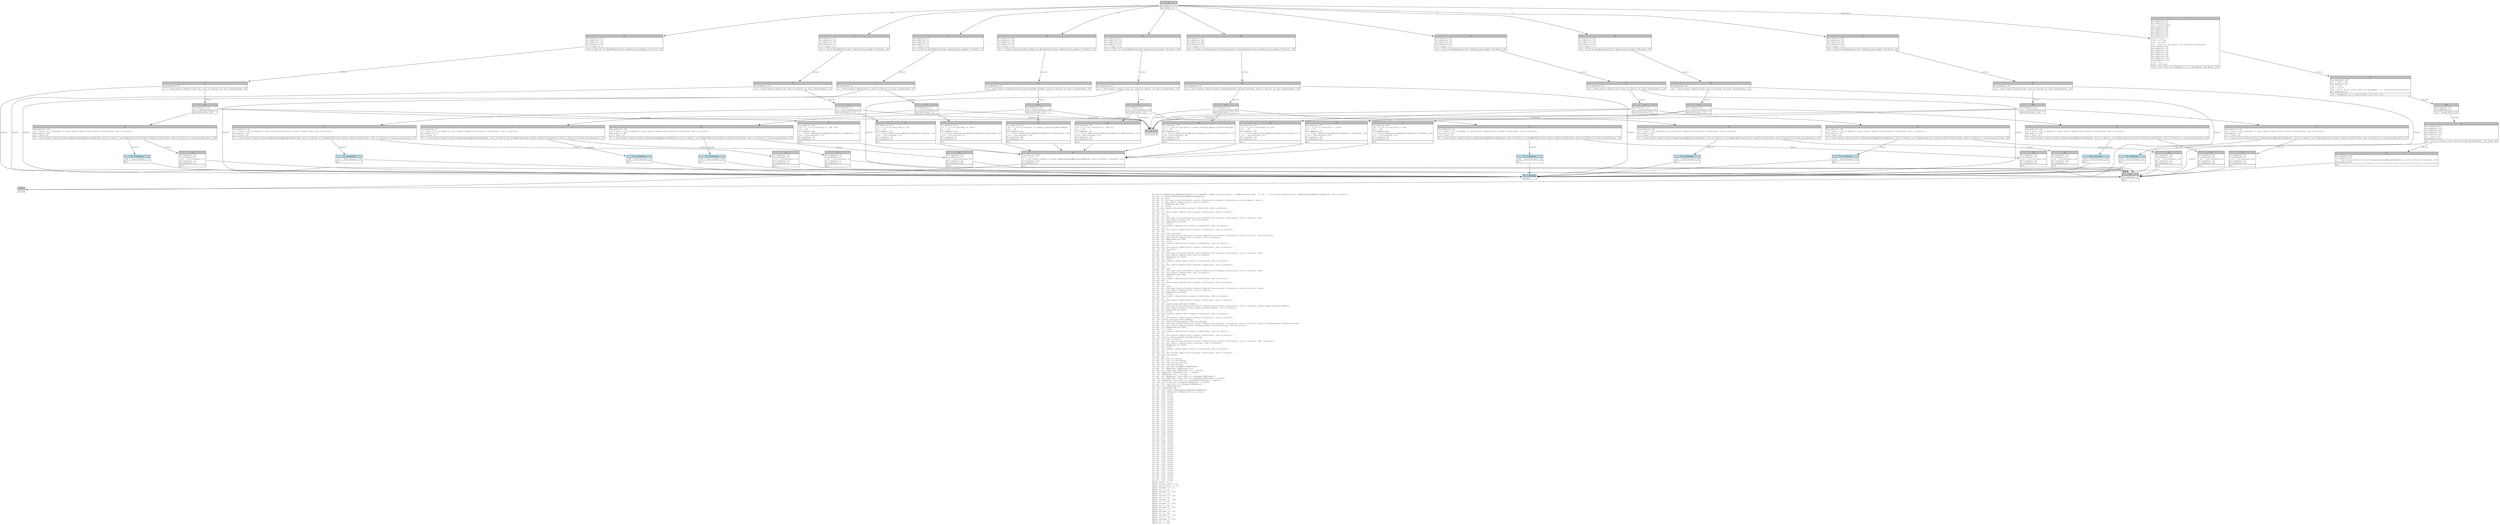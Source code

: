 digraph Mir_0_11055 {
    graph [fontname="Courier, monospace"];
    node [fontname="Courier, monospace"];
    edge [fontname="Courier, monospace"];
    label=<fn &lt;state::UpdateLendingMarketConfigValue as EnumExt&gt;::deserialize_variant(_1: &amp;ReErased mut R/#0, _2: u8) -&gt; std::result::Result&lt;state::UpdateLendingMarketConfigValue, std::io::Error&gt;<br align="left"/>let mut _3: state::UpdateLendingMarketConfigValue;<br align="left"/>let mut _4: bool;<br align="left"/>let mut _5: std::ops::ControlFlow&lt;std::result::Result&lt;std::convert::Infallible, std::io::Error&gt;, bool&gt;;<br align="left"/>let mut _6: std::result::Result&lt;bool, std::io::Error&gt;;<br align="left"/>let mut _7: &amp;ReErased mut R/#0;<br align="left"/>let mut _8: isize;<br align="left"/>let _9: std::result::Result&lt;std::convert::Infallible, std::io::Error&gt;;<br align="left"/>let mut _10: !;<br align="left"/>let mut _11: std::result::Result&lt;std::convert::Infallible, std::io::Error&gt;;<br align="left"/>let _12: bool;<br align="left"/>let mut _13: u8;<br align="left"/>let mut _14: std::ops::ControlFlow&lt;std::result::Result&lt;std::convert::Infallible, std::io::Error&gt;, u8&gt;;<br align="left"/>let mut _15: std::result::Result&lt;u8, std::io::Error&gt;;<br align="left"/>let mut _16: &amp;ReErased mut R/#0;<br align="left"/>let mut _17: isize;<br align="left"/>let _18: std::result::Result&lt;std::convert::Infallible, std::io::Error&gt;;<br align="left"/>let mut _19: !;<br align="left"/>let mut _20: std::result::Result&lt;std::convert::Infallible, std::io::Error&gt;;<br align="left"/>let _21: u8;<br align="left"/>let mut _22: [u8; 8_usize];<br align="left"/>let mut _23: std::ops::ControlFlow&lt;std::result::Result&lt;std::convert::Infallible, std::io::Error&gt;, [u8; 8_usize]&gt;;<br align="left"/>let mut _24: std::result::Result&lt;[u8; 8_usize], std::io::Error&gt;;<br align="left"/>let mut _25: &amp;ReErased mut R/#0;<br align="left"/>let mut _26: isize;<br align="left"/>let _27: std::result::Result&lt;std::convert::Infallible, std::io::Error&gt;;<br align="left"/>let mut _28: !;<br align="left"/>let mut _29: std::result::Result&lt;std::convert::Infallible, std::io::Error&gt;;<br align="left"/>let _30: [u8; 8_usize];<br align="left"/>let mut _31: u16;<br align="left"/>let mut _32: std::ops::ControlFlow&lt;std::result::Result&lt;std::convert::Infallible, std::io::Error&gt;, u16&gt;;<br align="left"/>let mut _33: std::result::Result&lt;u16, std::io::Error&gt;;<br align="left"/>let mut _34: &amp;ReErased mut R/#0;<br align="left"/>let mut _35: isize;<br align="left"/>let _36: std::result::Result&lt;std::convert::Infallible, std::io::Error&gt;;<br align="left"/>let mut _37: !;<br align="left"/>let mut _38: std::result::Result&lt;std::convert::Infallible, std::io::Error&gt;;<br align="left"/>let _39: u16;<br align="left"/>let mut _40: u64;<br align="left"/>let mut _41: std::ops::ControlFlow&lt;std::result::Result&lt;std::convert::Infallible, std::io::Error&gt;, u64&gt;;<br align="left"/>let mut _42: std::result::Result&lt;u64, std::io::Error&gt;;<br align="left"/>let mut _43: &amp;ReErased mut R/#0;<br align="left"/>let mut _44: isize;<br align="left"/>let _45: std::result::Result&lt;std::convert::Infallible, std::io::Error&gt;;<br align="left"/>let mut _46: !;<br align="left"/>let mut _47: std::result::Result&lt;std::convert::Infallible, std::io::Error&gt;;<br align="left"/>let _48: u64;<br align="left"/>let mut _49: u128;<br align="left"/>let mut _50: std::ops::ControlFlow&lt;std::result::Result&lt;std::convert::Infallible, std::io::Error&gt;, u128&gt;;<br align="left"/>let mut _51: std::result::Result&lt;u128, std::io::Error&gt;;<br align="left"/>let mut _52: &amp;ReErased mut R/#0;<br align="left"/>let mut _53: isize;<br align="left"/>let _54: std::result::Result&lt;std::convert::Infallible, std::io::Error&gt;;<br align="left"/>let mut _55: !;<br align="left"/>let mut _56: std::result::Result&lt;std::convert::Infallible, std::io::Error&gt;;<br align="left"/>let _57: u128;<br align="left"/>let mut _58: anchor_lang::prelude::Pubkey;<br align="left"/>let mut _59: std::ops::ControlFlow&lt;std::result::Result&lt;std::convert::Infallible, std::io::Error&gt;, anchor_lang::prelude::Pubkey&gt;;<br align="left"/>let mut _60: std::result::Result&lt;anchor_lang::prelude::Pubkey, std::io::Error&gt;;<br align="left"/>let mut _61: &amp;ReErased mut R/#0;<br align="left"/>let mut _62: isize;<br align="left"/>let _63: std::result::Result&lt;std::convert::Infallible, std::io::Error&gt;;<br align="left"/>let mut _64: !;<br align="left"/>let mut _65: std::result::Result&lt;std::convert::Infallible, std::io::Error&gt;;<br align="left"/>let _66: anchor_lang::prelude::Pubkey;<br align="left"/>let mut _67: state::lending_market::ElevationGroup;<br align="left"/>let mut _68: std::ops::ControlFlow&lt;std::result::Result&lt;std::convert::Infallible, std::io::Error&gt;, state::lending_market::ElevationGroup&gt;;<br align="left"/>let mut _69: std::result::Result&lt;state::lending_market::ElevationGroup, std::io::Error&gt;;<br align="left"/>let mut _70: &amp;ReErased mut R/#0;<br align="left"/>let mut _71: isize;<br align="left"/>let _72: std::result::Result&lt;std::convert::Infallible, std::io::Error&gt;;<br align="left"/>let mut _73: !;<br align="left"/>let mut _74: std::result::Result&lt;std::convert::Infallible, std::io::Error&gt;;<br align="left"/>let _75: state::lending_market::ElevationGroup;<br align="left"/>let mut _76: [u8; 32_usize];<br align="left"/>let mut _77: std::ops::ControlFlow&lt;std::result::Result&lt;std::convert::Infallible, std::io::Error&gt;, [u8; 32_usize]&gt;;<br align="left"/>let mut _78: std::result::Result&lt;[u8; 32_usize], std::io::Error&gt;;<br align="left"/>let mut _79: &amp;ReErased mut R/#0;<br align="left"/>let mut _80: isize;<br align="left"/>let _81: std::result::Result&lt;std::convert::Infallible, std::io::Error&gt;;<br align="left"/>let mut _82: !;<br align="left"/>let mut _83: std::result::Result&lt;std::convert::Infallible, std::io::Error&gt;;<br align="left"/>let _84: [u8; 32_usize];<br align="left"/>let mut _85: !;<br align="left"/>let mut _86: std::io::Error;<br align="left"/>let mut _87: std::io::ErrorKind;<br align="left"/>let mut _88: std::string::String;<br align="left"/>let _89: std::string::String;<br align="left"/>let mut _90: std::fmt::Arguments&lt;ReErased&gt;;<br align="left"/>let mut _91: &amp;ReErased [&amp;ReErased str];<br align="left"/>let mut _92: &amp;ReErased [&amp;ReErased str; 1_usize];<br align="left"/>let _93: &amp;ReErased [&amp;ReErased str; 1_usize];<br align="left"/>let _94: [&amp;ReErased str; 1_usize];<br align="left"/>let mut _95: &amp;ReErased [core::fmt::rt::Argument&lt;ReErased&gt;];<br align="left"/>let mut _96: &amp;ReErased [core::fmt::rt::Argument&lt;ReErased&gt;; 1_usize];<br align="left"/>let _97: &amp;ReErased [core::fmt::rt::Argument&lt;ReErased&gt;; 1_usize];<br align="left"/>let _98: [core::fmt::rt::Argument&lt;ReErased&gt;; 1_usize];<br align="left"/>let mut _99: core::fmt::rt::Argument&lt;ReErased&gt;;<br align="left"/>let mut _100: &amp;ReErased u8;<br align="left"/>let _101: &amp;ReErased u8;<br align="left"/>let mut _102: state::UpdateLendingMarketConfigValue;<br align="left"/>let mut _103: &amp;ReErased [&amp;ReErased str; 1_usize];<br align="left"/>let mut _104: isize;<br align="left"/>let mut _105: isize;<br align="left"/>let mut _106: isize;<br align="left"/>let mut _107: isize;<br align="left"/>let mut _108: isize;<br align="left"/>let mut _109: isize;<br align="left"/>let mut _110: isize;<br align="left"/>let mut _111: isize;<br align="left"/>let mut _112: isize;<br align="left"/>let mut _113: isize;<br align="left"/>let mut _114: isize;<br align="left"/>let mut _115: isize;<br align="left"/>let mut _116: isize;<br align="left"/>let mut _117: isize;<br align="left"/>let mut _118: isize;<br align="left"/>let mut _119: isize;<br align="left"/>let mut _120: isize;<br align="left"/>let mut _121: isize;<br align="left"/>let mut _122: isize;<br align="left"/>let mut _123: isize;<br align="left"/>let mut _124: isize;<br align="left"/>let mut _125: isize;<br align="left"/>let mut _126: isize;<br align="left"/>let mut _127: isize;<br align="left"/>let mut _128: isize;<br align="left"/>let mut _129: isize;<br align="left"/>let mut _130: isize;<br align="left"/>let mut _131: isize;<br align="left"/>let mut _132: isize;<br align="left"/>let mut _133: isize;<br align="left"/>let mut _134: isize;<br align="left"/>let mut _135: isize;<br align="left"/>let mut _136: isize;<br align="left"/>let mut _137: isize;<br align="left"/>let mut _138: isize;<br align="left"/>let mut _139: isize;<br align="left"/>let mut _140: isize;<br align="left"/>let mut _141: isize;<br align="left"/>let mut _142: isize;<br align="left"/>let mut _143: isize;<br align="left"/>let mut _144: isize;<br align="left"/>let mut _145: isize;<br align="left"/>let mut _146: isize;<br align="left"/>let mut _147: isize;<br align="left"/>let mut _148: isize;<br align="left"/>debug reader =&gt; _1;<br align="left"/>debug variant_idx =&gt; _2;<br align="left"/>debug return_value =&gt; _3;<br align="left"/>debug residual =&gt; _9;<br align="left"/>debug val =&gt; _12;<br align="left"/>debug residual =&gt; _18;<br align="left"/>debug val =&gt; _21;<br align="left"/>debug residual =&gt; _27;<br align="left"/>debug val =&gt; _30;<br align="left"/>debug residual =&gt; _36;<br align="left"/>debug val =&gt; _39;<br align="left"/>debug residual =&gt; _45;<br align="left"/>debug val =&gt; _48;<br align="left"/>debug residual =&gt; _54;<br align="left"/>debug val =&gt; _57;<br align="left"/>debug residual =&gt; _63;<br align="left"/>debug val =&gt; _66;<br align="left"/>debug residual =&gt; _72;<br align="left"/>debug val =&gt; _75;<br align="left"/>debug residual =&gt; _81;<br align="left"/>debug val =&gt; _84;<br align="left"/>debug res =&gt; _89;<br align="left"/>>;
    bb0__0_11055 [shape="none", label=<<table border="0" cellborder="1" cellspacing="0"><tr><td bgcolor="gray" align="center" colspan="1">0</td></tr><tr><td align="left" balign="left">StorageLive(_3)<br/></td></tr><tr><td align="left">switchInt(_2)</td></tr></table>>];
    bb1__0_11055 [shape="none", label=<<table border="0" cellborder="1" cellspacing="0"><tr><td bgcolor="gray" align="center" colspan="1">1</td></tr><tr><td align="left" balign="left">StorageLive(_86)<br/>StorageLive(_87)<br/>_87 = InvalidInput<br/>StorageLive(_88)<br/>StorageLive(_89)<br/>StorageLive(_90)<br/>StorageLive(_91)<br/>StorageLive(_92)<br/>StorageLive(_93)<br/>_103 = const _<br/>_93 = &amp;(*_103)<br/>_92 = &amp;(*_93)<br/>_91 = move _92 as &amp;[&amp;str] (PointerCoercion(Unsize))<br/>StorageDead(_92)<br/>StorageLive(_95)<br/>StorageLive(_96)<br/>StorageLive(_97)<br/>StorageLive(_98)<br/>StorageLive(_99)<br/>StorageLive(_100)<br/>StorageLive(_101)<br/>_101 = &amp;_2<br/>_100 = &amp;(*_101)<br/></td></tr><tr><td align="left">_99 = core::fmt::rt::Argument::&lt;'_&gt;::new_debug::&lt;u8&gt;(move _100)</td></tr></table>>];
    bb2__0_11055 [shape="none", label=<<table border="0" cellborder="1" cellspacing="0"><tr><td bgcolor="gray" align="center" colspan="1">2</td></tr><tr><td align="left" balign="left">StorageLive(_4)<br/>StorageLive(_5)<br/>StorageLive(_6)<br/>StorageLive(_7)<br/>_7 = &amp;mut (*_1)<br/></td></tr><tr><td align="left">_6 = &lt;bool as BorshDeserialize&gt;::deserialize_reader::&lt;R&gt;(move _7)</td></tr></table>>];
    bb3__0_11055 [shape="none", label=<<table border="0" cellborder="1" cellspacing="0"><tr><td bgcolor="gray" align="center" colspan="1">3</td></tr><tr><td align="left" balign="left">StorageDead(_7)<br/></td></tr><tr><td align="left">_5 = &lt;std::result::Result&lt;bool, std::io::Error&gt; as Try&gt;::branch(move _6)</td></tr></table>>];
    bb4__0_11055 [shape="none", label=<<table border="0" cellborder="1" cellspacing="0"><tr><td bgcolor="gray" align="center" colspan="1">4</td></tr><tr><td align="left" balign="left">StorageDead(_6)<br/>_8 = discriminant(_5)<br/></td></tr><tr><td align="left">switchInt(move _8)</td></tr></table>>];
    bb5__0_11055 [shape="none", label=<<table border="0" cellborder="1" cellspacing="0"><tr><td bgcolor="gray" align="center" colspan="1">5</td></tr><tr><td align="left" balign="left">StorageLive(_12)<br/>_12 = ((_5 as Continue).0: bool)<br/>_4 = _12<br/>StorageDead(_12)<br/>_3 = state::UpdateLendingMarketConfigValue::Bool(move _4)<br/>_104 = discriminant(_5)<br/>StorageDead(_5)<br/>StorageDead(_4)<br/></td></tr><tr><td align="left">goto</td></tr></table>>];
    bb6__0_11055 [shape="none", label=<<table border="0" cellborder="1" cellspacing="0"><tr><td bgcolor="gray" align="center" colspan="1">6</td></tr><tr><td align="left">unreachable</td></tr></table>>];
    bb7__0_11055 [shape="none", label=<<table border="0" cellborder="1" cellspacing="0"><tr><td bgcolor="gray" align="center" colspan="1">7</td></tr><tr><td align="left" balign="left">StorageLive(_9)<br/>_9 = move ((_5 as Break).0: std::result::Result&lt;std::convert::Infallible, std::io::Error&gt;)<br/>StorageLive(_11)<br/>_11 = move _9<br/></td></tr><tr><td align="left">_0 = &lt;std::result::Result&lt;state::UpdateLendingMarketConfigValue, std::io::Error&gt; as FromResidual&lt;std::result::Result&lt;Infallible, std::io::Error&gt;&gt;&gt;::from_residual(move _11)</td></tr></table>>];
    bb8__0_11055 [shape="none", label=<<table border="0" cellborder="1" cellspacing="0"><tr><td bgcolor="gray" align="center" colspan="1">8</td></tr><tr><td align="left" balign="left">StorageDead(_11)<br/>StorageDead(_9)<br/>_138 = discriminant(_5)<br/>StorageDead(_5)<br/>StorageDead(_4)<br/></td></tr><tr><td align="left">goto</td></tr></table>>];
    bb9__0_11055 [shape="none", label=<<table border="0" cellborder="1" cellspacing="0"><tr><td bgcolor="gray" align="center" colspan="1">9</td></tr><tr><td align="left" balign="left">StorageLive(_13)<br/>StorageLive(_14)<br/>StorageLive(_15)<br/>StorageLive(_16)<br/>_16 = &amp;mut (*_1)<br/></td></tr><tr><td align="left">_15 = &lt;u8 as BorshDeserialize&gt;::deserialize_reader::&lt;R&gt;(move _16)</td></tr></table>>];
    bb10__0_11055 [shape="none", label=<<table border="0" cellborder="1" cellspacing="0"><tr><td bgcolor="gray" align="center" colspan="1">10</td></tr><tr><td align="left" balign="left">StorageDead(_16)<br/></td></tr><tr><td align="left">_14 = &lt;std::result::Result&lt;u8, std::io::Error&gt; as Try&gt;::branch(move _15)</td></tr></table>>];
    bb11__0_11055 [shape="none", label=<<table border="0" cellborder="1" cellspacing="0"><tr><td bgcolor="gray" align="center" colspan="1">11</td></tr><tr><td align="left" balign="left">StorageDead(_15)<br/>_17 = discriminant(_14)<br/></td></tr><tr><td align="left">switchInt(move _17)</td></tr></table>>];
    bb12__0_11055 [shape="none", label=<<table border="0" cellborder="1" cellspacing="0"><tr><td bgcolor="gray" align="center" colspan="1">12</td></tr><tr><td align="left" balign="left">StorageLive(_21)<br/>_21 = ((_14 as Continue).0: u8)<br/>_13 = _21<br/>StorageDead(_21)<br/>_3 = state::UpdateLendingMarketConfigValue::U8(move _13)<br/>_106 = discriminant(_14)<br/>StorageDead(_14)<br/>StorageDead(_13)<br/></td></tr><tr><td align="left">goto</td></tr></table>>];
    bb13__0_11055 [shape="none", label=<<table border="0" cellborder="1" cellspacing="0"><tr><td bgcolor="gray" align="center" colspan="1">13</td></tr><tr><td align="left" balign="left">StorageLive(_18)<br/>_18 = move ((_14 as Break).0: std::result::Result&lt;std::convert::Infallible, std::io::Error&gt;)<br/>StorageLive(_20)<br/>_20 = move _18<br/></td></tr><tr><td align="left">_0 = &lt;std::result::Result&lt;state::UpdateLendingMarketConfigValue, std::io::Error&gt; as FromResidual&lt;std::result::Result&lt;Infallible, std::io::Error&gt;&gt;&gt;::from_residual(move _20)</td></tr></table>>];
    bb14__0_11055 [shape="none", label=<<table border="0" cellborder="1" cellspacing="0"><tr><td bgcolor="gray" align="center" colspan="1">14</td></tr><tr><td align="left" balign="left">StorageDead(_20)<br/>StorageDead(_18)<br/>_136 = discriminant(_14)<br/>StorageDead(_14)<br/>StorageDead(_13)<br/></td></tr><tr><td align="left">goto</td></tr></table>>];
    bb15__0_11055 [shape="none", label=<<table border="0" cellborder="1" cellspacing="0"><tr><td bgcolor="gray" align="center" colspan="1">15</td></tr><tr><td align="left" balign="left">StorageLive(_22)<br/>StorageLive(_23)<br/>StorageLive(_24)<br/>StorageLive(_25)<br/>_25 = &amp;mut (*_1)<br/></td></tr><tr><td align="left">_24 = &lt;[u8; 8] as BorshDeserialize&gt;::deserialize_reader::&lt;R&gt;(move _25)</td></tr></table>>];
    bb16__0_11055 [shape="none", label=<<table border="0" cellborder="1" cellspacing="0"><tr><td bgcolor="gray" align="center" colspan="1">16</td></tr><tr><td align="left" balign="left">StorageDead(_25)<br/></td></tr><tr><td align="left">_23 = &lt;std::result::Result&lt;[u8; 8], std::io::Error&gt; as Try&gt;::branch(move _24)</td></tr></table>>];
    bb17__0_11055 [shape="none", label=<<table border="0" cellborder="1" cellspacing="0"><tr><td bgcolor="gray" align="center" colspan="1">17</td></tr><tr><td align="left" balign="left">StorageDead(_24)<br/>_26 = discriminant(_23)<br/></td></tr><tr><td align="left">switchInt(move _26)</td></tr></table>>];
    bb18__0_11055 [shape="none", label=<<table border="0" cellborder="1" cellspacing="0"><tr><td bgcolor="gray" align="center" colspan="1">18</td></tr><tr><td align="left" balign="left">StorageLive(_30)<br/>_30 = ((_23 as Continue).0: [u8; 8])<br/>_22 = _30<br/>StorageDead(_30)<br/>_3 = state::UpdateLendingMarketConfigValue::U8Array(move _22)<br/>_108 = discriminant(_23)<br/>StorageDead(_23)<br/>StorageDead(_22)<br/></td></tr><tr><td align="left">goto</td></tr></table>>];
    bb19__0_11055 [shape="none", label=<<table border="0" cellborder="1" cellspacing="0"><tr><td bgcolor="gray" align="center" colspan="1">19</td></tr><tr><td align="left" balign="left">StorageLive(_27)<br/>_27 = move ((_23 as Break).0: std::result::Result&lt;std::convert::Infallible, std::io::Error&gt;)<br/>StorageLive(_29)<br/>_29 = move _27<br/></td></tr><tr><td align="left">_0 = &lt;std::result::Result&lt;state::UpdateLendingMarketConfigValue, std::io::Error&gt; as FromResidual&lt;std::result::Result&lt;Infallible, std::io::Error&gt;&gt;&gt;::from_residual(move _29)</td></tr></table>>];
    bb20__0_11055 [shape="none", label=<<table border="0" cellborder="1" cellspacing="0"><tr><td bgcolor="gray" align="center" colspan="1">20</td></tr><tr><td align="left" balign="left">StorageDead(_29)<br/>StorageDead(_27)<br/>_134 = discriminant(_23)<br/>StorageDead(_23)<br/>StorageDead(_22)<br/></td></tr><tr><td align="left">goto</td></tr></table>>];
    bb21__0_11055 [shape="none", label=<<table border="0" cellborder="1" cellspacing="0"><tr><td bgcolor="gray" align="center" colspan="1">21</td></tr><tr><td align="left" balign="left">StorageLive(_31)<br/>StorageLive(_32)<br/>StorageLive(_33)<br/>StorageLive(_34)<br/>_34 = &amp;mut (*_1)<br/></td></tr><tr><td align="left">_33 = &lt;u16 as BorshDeserialize&gt;::deserialize_reader::&lt;R&gt;(move _34)</td></tr></table>>];
    bb22__0_11055 [shape="none", label=<<table border="0" cellborder="1" cellspacing="0"><tr><td bgcolor="gray" align="center" colspan="1">22</td></tr><tr><td align="left" balign="left">StorageDead(_34)<br/></td></tr><tr><td align="left">_32 = &lt;std::result::Result&lt;u16, std::io::Error&gt; as Try&gt;::branch(move _33)</td></tr></table>>];
    bb23__0_11055 [shape="none", label=<<table border="0" cellborder="1" cellspacing="0"><tr><td bgcolor="gray" align="center" colspan="1">23</td></tr><tr><td align="left" balign="left">StorageDead(_33)<br/>_35 = discriminant(_32)<br/></td></tr><tr><td align="left">switchInt(move _35)</td></tr></table>>];
    bb24__0_11055 [shape="none", label=<<table border="0" cellborder="1" cellspacing="0"><tr><td bgcolor="gray" align="center" colspan="1">24</td></tr><tr><td align="left" balign="left">StorageLive(_39)<br/>_39 = ((_32 as Continue).0: u16)<br/>_31 = _39<br/>StorageDead(_39)<br/>_3 = state::UpdateLendingMarketConfigValue::U16(move _31)<br/>_110 = discriminant(_32)<br/>StorageDead(_32)<br/>StorageDead(_31)<br/></td></tr><tr><td align="left">goto</td></tr></table>>];
    bb25__0_11055 [shape="none", label=<<table border="0" cellborder="1" cellspacing="0"><tr><td bgcolor="gray" align="center" colspan="1">25</td></tr><tr><td align="left" balign="left">StorageLive(_36)<br/>_36 = move ((_32 as Break).0: std::result::Result&lt;std::convert::Infallible, std::io::Error&gt;)<br/>StorageLive(_38)<br/>_38 = move _36<br/></td></tr><tr><td align="left">_0 = &lt;std::result::Result&lt;state::UpdateLendingMarketConfigValue, std::io::Error&gt; as FromResidual&lt;std::result::Result&lt;Infallible, std::io::Error&gt;&gt;&gt;::from_residual(move _38)</td></tr></table>>];
    bb26__0_11055 [shape="none", label=<<table border="0" cellborder="1" cellspacing="0"><tr><td bgcolor="gray" align="center" colspan="1">26</td></tr><tr><td align="left" balign="left">StorageDead(_38)<br/>StorageDead(_36)<br/>_132 = discriminant(_32)<br/>StorageDead(_32)<br/>StorageDead(_31)<br/></td></tr><tr><td align="left">goto</td></tr></table>>];
    bb27__0_11055 [shape="none", label=<<table border="0" cellborder="1" cellspacing="0"><tr><td bgcolor="gray" align="center" colspan="1">27</td></tr><tr><td align="left" balign="left">StorageLive(_40)<br/>StorageLive(_41)<br/>StorageLive(_42)<br/>StorageLive(_43)<br/>_43 = &amp;mut (*_1)<br/></td></tr><tr><td align="left">_42 = &lt;u64 as BorshDeserialize&gt;::deserialize_reader::&lt;R&gt;(move _43)</td></tr></table>>];
    bb28__0_11055 [shape="none", label=<<table border="0" cellborder="1" cellspacing="0"><tr><td bgcolor="gray" align="center" colspan="1">28</td></tr><tr><td align="left" balign="left">StorageDead(_43)<br/></td></tr><tr><td align="left">_41 = &lt;std::result::Result&lt;u64, std::io::Error&gt; as Try&gt;::branch(move _42)</td></tr></table>>];
    bb29__0_11055 [shape="none", label=<<table border="0" cellborder="1" cellspacing="0"><tr><td bgcolor="gray" align="center" colspan="1">29</td></tr><tr><td align="left" balign="left">StorageDead(_42)<br/>_44 = discriminant(_41)<br/></td></tr><tr><td align="left">switchInt(move _44)</td></tr></table>>];
    bb30__0_11055 [shape="none", label=<<table border="0" cellborder="1" cellspacing="0"><tr><td bgcolor="gray" align="center" colspan="1">30</td></tr><tr><td align="left" balign="left">StorageLive(_48)<br/>_48 = ((_41 as Continue).0: u64)<br/>_40 = _48<br/>StorageDead(_48)<br/>_3 = state::UpdateLendingMarketConfigValue::U64(move _40)<br/>_112 = discriminant(_41)<br/>StorageDead(_41)<br/>StorageDead(_40)<br/></td></tr><tr><td align="left">goto</td></tr></table>>];
    bb31__0_11055 [shape="none", label=<<table border="0" cellborder="1" cellspacing="0"><tr><td bgcolor="gray" align="center" colspan="1">31</td></tr><tr><td align="left" balign="left">StorageLive(_45)<br/>_45 = move ((_41 as Break).0: std::result::Result&lt;std::convert::Infallible, std::io::Error&gt;)<br/>StorageLive(_47)<br/>_47 = move _45<br/></td></tr><tr><td align="left">_0 = &lt;std::result::Result&lt;state::UpdateLendingMarketConfigValue, std::io::Error&gt; as FromResidual&lt;std::result::Result&lt;Infallible, std::io::Error&gt;&gt;&gt;::from_residual(move _47)</td></tr></table>>];
    bb32__0_11055 [shape="none", label=<<table border="0" cellborder="1" cellspacing="0"><tr><td bgcolor="gray" align="center" colspan="1">32</td></tr><tr><td align="left" balign="left">StorageDead(_47)<br/>StorageDead(_45)<br/>_130 = discriminant(_41)<br/>StorageDead(_41)<br/>StorageDead(_40)<br/></td></tr><tr><td align="left">goto</td></tr></table>>];
    bb33__0_11055 [shape="none", label=<<table border="0" cellborder="1" cellspacing="0"><tr><td bgcolor="gray" align="center" colspan="1">33</td></tr><tr><td align="left" balign="left">StorageLive(_49)<br/>StorageLive(_50)<br/>StorageLive(_51)<br/>StorageLive(_52)<br/>_52 = &amp;mut (*_1)<br/></td></tr><tr><td align="left">_51 = &lt;u128 as BorshDeserialize&gt;::deserialize_reader::&lt;R&gt;(move _52)</td></tr></table>>];
    bb34__0_11055 [shape="none", label=<<table border="0" cellborder="1" cellspacing="0"><tr><td bgcolor="gray" align="center" colspan="1">34</td></tr><tr><td align="left" balign="left">StorageDead(_52)<br/></td></tr><tr><td align="left">_50 = &lt;std::result::Result&lt;u128, std::io::Error&gt; as Try&gt;::branch(move _51)</td></tr></table>>];
    bb35__0_11055 [shape="none", label=<<table border="0" cellborder="1" cellspacing="0"><tr><td bgcolor="gray" align="center" colspan="1">35</td></tr><tr><td align="left" balign="left">StorageDead(_51)<br/>_53 = discriminant(_50)<br/></td></tr><tr><td align="left">switchInt(move _53)</td></tr></table>>];
    bb36__0_11055 [shape="none", label=<<table border="0" cellborder="1" cellspacing="0"><tr><td bgcolor="gray" align="center" colspan="1">36</td></tr><tr><td align="left" balign="left">StorageLive(_57)<br/>_57 = ((_50 as Continue).0: u128)<br/>_49 = _57<br/>StorageDead(_57)<br/>_3 = state::UpdateLendingMarketConfigValue::U128(move _49)<br/>_114 = discriminant(_50)<br/>StorageDead(_50)<br/>StorageDead(_49)<br/></td></tr><tr><td align="left">goto</td></tr></table>>];
    bb37__0_11055 [shape="none", label=<<table border="0" cellborder="1" cellspacing="0"><tr><td bgcolor="gray" align="center" colspan="1">37</td></tr><tr><td align="left" balign="left">StorageLive(_54)<br/>_54 = move ((_50 as Break).0: std::result::Result&lt;std::convert::Infallible, std::io::Error&gt;)<br/>StorageLive(_56)<br/>_56 = move _54<br/></td></tr><tr><td align="left">_0 = &lt;std::result::Result&lt;state::UpdateLendingMarketConfigValue, std::io::Error&gt; as FromResidual&lt;std::result::Result&lt;Infallible, std::io::Error&gt;&gt;&gt;::from_residual(move _56)</td></tr></table>>];
    bb38__0_11055 [shape="none", label=<<table border="0" cellborder="1" cellspacing="0"><tr><td bgcolor="gray" align="center" colspan="1">38</td></tr><tr><td align="left" balign="left">StorageDead(_56)<br/>StorageDead(_54)<br/>_128 = discriminant(_50)<br/>StorageDead(_50)<br/>StorageDead(_49)<br/></td></tr><tr><td align="left">goto</td></tr></table>>];
    bb39__0_11055 [shape="none", label=<<table border="0" cellborder="1" cellspacing="0"><tr><td bgcolor="gray" align="center" colspan="1">39</td></tr><tr><td align="left" balign="left">StorageLive(_58)<br/>StorageLive(_59)<br/>StorageLive(_60)<br/>StorageLive(_61)<br/>_61 = &amp;mut (*_1)<br/></td></tr><tr><td align="left">_60 = &lt;anchor_lang::prelude::Pubkey as BorshDeserialize&gt;::deserialize_reader::&lt;R&gt;(move _61)</td></tr></table>>];
    bb40__0_11055 [shape="none", label=<<table border="0" cellborder="1" cellspacing="0"><tr><td bgcolor="gray" align="center" colspan="1">40</td></tr><tr><td align="left" balign="left">StorageDead(_61)<br/></td></tr><tr><td align="left">_59 = &lt;std::result::Result&lt;anchor_lang::prelude::Pubkey, std::io::Error&gt; as Try&gt;::branch(move _60)</td></tr></table>>];
    bb41__0_11055 [shape="none", label=<<table border="0" cellborder="1" cellspacing="0"><tr><td bgcolor="gray" align="center" colspan="1">41</td></tr><tr><td align="left" balign="left">StorageDead(_60)<br/>_62 = discriminant(_59)<br/></td></tr><tr><td align="left">switchInt(move _62)</td></tr></table>>];
    bb42__0_11055 [shape="none", label=<<table border="0" cellborder="1" cellspacing="0"><tr><td bgcolor="gray" align="center" colspan="1">42</td></tr><tr><td align="left" balign="left">StorageLive(_66)<br/>_66 = ((_59 as Continue).0: anchor_lang::prelude::Pubkey)<br/>_58 = _66<br/>StorageDead(_66)<br/>_3 = state::UpdateLendingMarketConfigValue::Pubkey(move _58)<br/>_116 = discriminant(_59)<br/>StorageDead(_59)<br/>StorageDead(_58)<br/></td></tr><tr><td align="left">goto</td></tr></table>>];
    bb43__0_11055 [shape="none", label=<<table border="0" cellborder="1" cellspacing="0"><tr><td bgcolor="gray" align="center" colspan="1">43</td></tr><tr><td align="left" balign="left">StorageLive(_63)<br/>_63 = move ((_59 as Break).0: std::result::Result&lt;std::convert::Infallible, std::io::Error&gt;)<br/>StorageLive(_65)<br/>_65 = move _63<br/></td></tr><tr><td align="left">_0 = &lt;std::result::Result&lt;state::UpdateLendingMarketConfigValue, std::io::Error&gt; as FromResidual&lt;std::result::Result&lt;Infallible, std::io::Error&gt;&gt;&gt;::from_residual(move _65)</td></tr></table>>];
    bb44__0_11055 [shape="none", label=<<table border="0" cellborder="1" cellspacing="0"><tr><td bgcolor="gray" align="center" colspan="1">44</td></tr><tr><td align="left" balign="left">StorageDead(_65)<br/>StorageDead(_63)<br/>_126 = discriminant(_59)<br/>StorageDead(_59)<br/>StorageDead(_58)<br/></td></tr><tr><td align="left">goto</td></tr></table>>];
    bb45__0_11055 [shape="none", label=<<table border="0" cellborder="1" cellspacing="0"><tr><td bgcolor="gray" align="center" colspan="1">45</td></tr><tr><td align="left" balign="left">StorageLive(_67)<br/>StorageLive(_68)<br/>StorageLive(_69)<br/>StorageLive(_70)<br/>_70 = &amp;mut (*_1)<br/></td></tr><tr><td align="left">_69 = &lt;state::lending_market::ElevationGroup as BorshDeserialize&gt;::deserialize_reader::&lt;R&gt;(move _70)</td></tr></table>>];
    bb46__0_11055 [shape="none", label=<<table border="0" cellborder="1" cellspacing="0"><tr><td bgcolor="gray" align="center" colspan="1">46</td></tr><tr><td align="left" balign="left">StorageDead(_70)<br/></td></tr><tr><td align="left">_68 = &lt;std::result::Result&lt;state::lending_market::ElevationGroup, std::io::Error&gt; as Try&gt;::branch(move _69)</td></tr></table>>];
    bb47__0_11055 [shape="none", label=<<table border="0" cellborder="1" cellspacing="0"><tr><td bgcolor="gray" align="center" colspan="1">47</td></tr><tr><td align="left" balign="left">StorageDead(_69)<br/>_71 = discriminant(_68)<br/></td></tr><tr><td align="left">switchInt(move _71)</td></tr></table>>];
    bb48__0_11055 [shape="none", label=<<table border="0" cellborder="1" cellspacing="0"><tr><td bgcolor="gray" align="center" colspan="1">48</td></tr><tr><td align="left" balign="left">StorageLive(_75)<br/>_75 = ((_68 as Continue).0: state::lending_market::ElevationGroup)<br/>_67 = _75<br/>StorageDead(_75)<br/>_3 = state::UpdateLendingMarketConfigValue::ElevationGroup(move _67)<br/>_118 = discriminant(_68)<br/>StorageDead(_68)<br/>StorageDead(_67)<br/></td></tr><tr><td align="left">goto</td></tr></table>>];
    bb49__0_11055 [shape="none", label=<<table border="0" cellborder="1" cellspacing="0"><tr><td bgcolor="gray" align="center" colspan="1">49</td></tr><tr><td align="left" balign="left">StorageLive(_72)<br/>_72 = move ((_68 as Break).0: std::result::Result&lt;std::convert::Infallible, std::io::Error&gt;)<br/>StorageLive(_74)<br/>_74 = move _72<br/></td></tr><tr><td align="left">_0 = &lt;std::result::Result&lt;state::UpdateLendingMarketConfigValue, std::io::Error&gt; as FromResidual&lt;std::result::Result&lt;Infallible, std::io::Error&gt;&gt;&gt;::from_residual(move _74)</td></tr></table>>];
    bb50__0_11055 [shape="none", label=<<table border="0" cellborder="1" cellspacing="0"><tr><td bgcolor="gray" align="center" colspan="1">50</td></tr><tr><td align="left" balign="left">StorageDead(_74)<br/>StorageDead(_72)<br/>_124 = discriminant(_68)<br/>StorageDead(_68)<br/>StorageDead(_67)<br/></td></tr><tr><td align="left">goto</td></tr></table>>];
    bb51__0_11055 [shape="none", label=<<table border="0" cellborder="1" cellspacing="0"><tr><td bgcolor="gray" align="center" colspan="1">51</td></tr><tr><td align="left" balign="left">StorageLive(_76)<br/>StorageLive(_77)<br/>StorageLive(_78)<br/>StorageLive(_79)<br/>_79 = &amp;mut (*_1)<br/></td></tr><tr><td align="left">_78 = &lt;[u8; 32] as BorshDeserialize&gt;::deserialize_reader::&lt;R&gt;(move _79)</td></tr></table>>];
    bb52__0_11055 [shape="none", label=<<table border="0" cellborder="1" cellspacing="0"><tr><td bgcolor="gray" align="center" colspan="1">52</td></tr><tr><td align="left" balign="left">StorageDead(_79)<br/></td></tr><tr><td align="left">_77 = &lt;std::result::Result&lt;[u8; 32], std::io::Error&gt; as Try&gt;::branch(move _78)</td></tr></table>>];
    bb53__0_11055 [shape="none", label=<<table border="0" cellborder="1" cellspacing="0"><tr><td bgcolor="gray" align="center" colspan="1">53</td></tr><tr><td align="left" balign="left">StorageDead(_78)<br/>_80 = discriminant(_77)<br/></td></tr><tr><td align="left">switchInt(move _80)</td></tr></table>>];
    bb54__0_11055 [shape="none", label=<<table border="0" cellborder="1" cellspacing="0"><tr><td bgcolor="gray" align="center" colspan="1">54</td></tr><tr><td align="left" balign="left">StorageLive(_84)<br/>_84 = ((_77 as Continue).0: [u8; 32])<br/>_76 = _84<br/>StorageDead(_84)<br/>_3 = state::UpdateLendingMarketConfigValue::Name(move _76)<br/>_120 = discriminant(_77)<br/>StorageDead(_77)<br/>StorageDead(_76)<br/></td></tr><tr><td align="left">goto</td></tr></table>>];
    bb55__0_11055 [shape="none", label=<<table border="0" cellborder="1" cellspacing="0"><tr><td bgcolor="gray" align="center" colspan="1">55</td></tr><tr><td align="left" balign="left">StorageLive(_81)<br/>_81 = move ((_77 as Break).0: std::result::Result&lt;std::convert::Infallible, std::io::Error&gt;)<br/>StorageLive(_83)<br/>_83 = move _81<br/></td></tr><tr><td align="left">_0 = &lt;std::result::Result&lt;state::UpdateLendingMarketConfigValue, std::io::Error&gt; as FromResidual&lt;std::result::Result&lt;Infallible, std::io::Error&gt;&gt;&gt;::from_residual(move _83)</td></tr></table>>];
    bb56__0_11055 [shape="none", label=<<table border="0" cellborder="1" cellspacing="0"><tr><td bgcolor="gray" align="center" colspan="1">56</td></tr><tr><td align="left" balign="left">StorageDead(_83)<br/>StorageDead(_81)<br/>_122 = discriminant(_77)<br/>StorageDead(_77)<br/>StorageDead(_76)<br/></td></tr><tr><td align="left">goto</td></tr></table>>];
    bb57__0_11055 [shape="none", label=<<table border="0" cellborder="1" cellspacing="0"><tr><td bgcolor="gray" align="center" colspan="1">57</td></tr><tr><td align="left" balign="left">StorageDead(_100)<br/>_98 = [move _99]<br/>StorageDead(_99)<br/>_97 = &amp;_98<br/>_96 = &amp;(*_97)<br/>_95 = move _96 as &amp;[core::fmt::rt::Argument&lt;'_&gt;] (PointerCoercion(Unsize))<br/>StorageDead(_96)<br/></td></tr><tr><td align="left">_90 = Arguments::&lt;'_&gt;::new_v1(move _91, move _95)</td></tr></table>>];
    bb58__0_11055 [shape="none", label=<<table border="0" cellborder="1" cellspacing="0"><tr><td bgcolor="gray" align="center" colspan="1">58</td></tr><tr><td align="left" balign="left">StorageDead(_95)<br/>StorageDead(_91)<br/></td></tr><tr><td align="left">_89 = format(move _90)</td></tr></table>>];
    bb59__0_11055 [shape="none", label=<<table border="0" cellborder="1" cellspacing="0"><tr><td bgcolor="gray" align="center" colspan="1">59</td></tr><tr><td align="left" balign="left">StorageDead(_90)<br/>StorageDead(_101)<br/>StorageDead(_98)<br/>StorageDead(_97)<br/>StorageDead(_93)<br/>_88 = move _89<br/>StorageDead(_89)<br/></td></tr><tr><td align="left">_86 = std::io::Error::new::&lt;std::string::String&gt;(move _87, move _88)</td></tr></table>>];
    bb60__0_11055 [shape="none", label=<<table border="0" cellborder="1" cellspacing="0"><tr><td bgcolor="gray" align="center" colspan="1">60</td></tr><tr><td align="left" balign="left">StorageDead(_88)<br/>StorageDead(_87)<br/>_0 = std::result::Result::&lt;state::UpdateLendingMarketConfigValue, std::io::Error&gt;::Err(move _86)<br/>StorageDead(_86)<br/></td></tr><tr><td align="left">goto</td></tr></table>>];
    bb61__0_11055 [shape="none", label=<<table border="0" cellborder="1" cellspacing="0"><tr><td bgcolor="gray" align="center" colspan="1">61</td></tr><tr><td align="left" balign="left">StorageLive(_102)<br/>_102 = move _3<br/>_0 = std::result::Result::&lt;state::UpdateLendingMarketConfigValue, std::io::Error&gt;::Ok(move _102)<br/>StorageDead(_102)<br/>StorageDead(_3)<br/></td></tr><tr><td align="left">goto</td></tr></table>>];
    bb62__0_11055 [shape="none", label=<<table border="0" cellborder="1" cellspacing="0"><tr><td bgcolor="gray" align="center" colspan="1">62</td></tr><tr><td align="left" balign="left">StorageDead(_3)<br/></td></tr><tr><td align="left">goto</td></tr></table>>];
    bb63__0_11055 [shape="none", label=<<table border="0" cellborder="1" cellspacing="0"><tr><td bgcolor="gray" align="center" colspan="1">63</td></tr><tr><td align="left">return</td></tr></table>>];
    bb64__0_11055 [shape="none", label=<<table border="0" cellborder="1" cellspacing="0"><tr><td bgcolor="lightblue" align="center" colspan="1">64 (cleanup)</td></tr><tr><td align="left">resume</td></tr></table>>];
    bb65__0_11055 [shape="none", label=<<table border="0" cellborder="1" cellspacing="0"><tr><td bgcolor="lightblue" align="center" colspan="1">65 (cleanup)</td></tr><tr><td align="left" balign="left">_140 = discriminant(_77)<br/></td></tr><tr><td align="left">goto</td></tr></table>>];
    bb66__0_11055 [shape="none", label=<<table border="0" cellborder="1" cellspacing="0"><tr><td bgcolor="lightblue" align="center" colspan="1">66 (cleanup)</td></tr><tr><td align="left" balign="left">_141 = discriminant(_68)<br/></td></tr><tr><td align="left">goto</td></tr></table>>];
    bb67__0_11055 [shape="none", label=<<table border="0" cellborder="1" cellspacing="0"><tr><td bgcolor="lightblue" align="center" colspan="1">67 (cleanup)</td></tr><tr><td align="left" balign="left">_142 = discriminant(_59)<br/></td></tr><tr><td align="left">goto</td></tr></table>>];
    bb68__0_11055 [shape="none", label=<<table border="0" cellborder="1" cellspacing="0"><tr><td bgcolor="lightblue" align="center" colspan="1">68 (cleanup)</td></tr><tr><td align="left" balign="left">_143 = discriminant(_50)<br/></td></tr><tr><td align="left">goto</td></tr></table>>];
    bb69__0_11055 [shape="none", label=<<table border="0" cellborder="1" cellspacing="0"><tr><td bgcolor="lightblue" align="center" colspan="1">69 (cleanup)</td></tr><tr><td align="left" balign="left">_144 = discriminant(_41)<br/></td></tr><tr><td align="left">goto</td></tr></table>>];
    bb70__0_11055 [shape="none", label=<<table border="0" cellborder="1" cellspacing="0"><tr><td bgcolor="lightblue" align="center" colspan="1">70 (cleanup)</td></tr><tr><td align="left" balign="left">_145 = discriminant(_32)<br/></td></tr><tr><td align="left">goto</td></tr></table>>];
    bb71__0_11055 [shape="none", label=<<table border="0" cellborder="1" cellspacing="0"><tr><td bgcolor="lightblue" align="center" colspan="1">71 (cleanup)</td></tr><tr><td align="left" balign="left">_146 = discriminant(_23)<br/></td></tr><tr><td align="left">goto</td></tr></table>>];
    bb72__0_11055 [shape="none", label=<<table border="0" cellborder="1" cellspacing="0"><tr><td bgcolor="lightblue" align="center" colspan="1">72 (cleanup)</td></tr><tr><td align="left" balign="left">_147 = discriminant(_14)<br/></td></tr><tr><td align="left">goto</td></tr></table>>];
    bb73__0_11055 [shape="none", label=<<table border="0" cellborder="1" cellspacing="0"><tr><td bgcolor="lightblue" align="center" colspan="1">73 (cleanup)</td></tr><tr><td align="left" balign="left">_148 = discriminant(_5)<br/></td></tr><tr><td align="left">goto</td></tr></table>>];
    bb0__0_11055 -> bb2__0_11055 [label="0"];
    bb0__0_11055 -> bb9__0_11055 [label="1"];
    bb0__0_11055 -> bb15__0_11055 [label="2"];
    bb0__0_11055 -> bb21__0_11055 [label="3"];
    bb0__0_11055 -> bb27__0_11055 [label="4"];
    bb0__0_11055 -> bb33__0_11055 [label="5"];
    bb0__0_11055 -> bb39__0_11055 [label="6"];
    bb0__0_11055 -> bb45__0_11055 [label="7"];
    bb0__0_11055 -> bb51__0_11055 [label="8"];
    bb0__0_11055 -> bb1__0_11055 [label="otherwise"];
    bb1__0_11055 -> bb57__0_11055 [label="return"];
    bb2__0_11055 -> bb3__0_11055 [label="return"];
    bb3__0_11055 -> bb4__0_11055 [label="return"];
    bb3__0_11055 -> bb64__0_11055 [label="unwind"];
    bb4__0_11055 -> bb5__0_11055 [label="0"];
    bb4__0_11055 -> bb7__0_11055 [label="1"];
    bb4__0_11055 -> bb6__0_11055 [label="otherwise"];
    bb5__0_11055 -> bb61__0_11055 [label=""];
    bb7__0_11055 -> bb8__0_11055 [label="return"];
    bb7__0_11055 -> bb73__0_11055 [label="unwind"];
    bb8__0_11055 -> bb62__0_11055 [label=""];
    bb9__0_11055 -> bb10__0_11055 [label="return"];
    bb10__0_11055 -> bb11__0_11055 [label="return"];
    bb10__0_11055 -> bb64__0_11055 [label="unwind"];
    bb11__0_11055 -> bb12__0_11055 [label="0"];
    bb11__0_11055 -> bb13__0_11055 [label="1"];
    bb11__0_11055 -> bb6__0_11055 [label="otherwise"];
    bb12__0_11055 -> bb61__0_11055 [label=""];
    bb13__0_11055 -> bb14__0_11055 [label="return"];
    bb13__0_11055 -> bb72__0_11055 [label="unwind"];
    bb14__0_11055 -> bb62__0_11055 [label=""];
    bb15__0_11055 -> bb16__0_11055 [label="return"];
    bb16__0_11055 -> bb17__0_11055 [label="return"];
    bb16__0_11055 -> bb64__0_11055 [label="unwind"];
    bb17__0_11055 -> bb18__0_11055 [label="0"];
    bb17__0_11055 -> bb19__0_11055 [label="1"];
    bb17__0_11055 -> bb6__0_11055 [label="otherwise"];
    bb18__0_11055 -> bb61__0_11055 [label=""];
    bb19__0_11055 -> bb20__0_11055 [label="return"];
    bb19__0_11055 -> bb71__0_11055 [label="unwind"];
    bb20__0_11055 -> bb62__0_11055 [label=""];
    bb21__0_11055 -> bb22__0_11055 [label="return"];
    bb22__0_11055 -> bb23__0_11055 [label="return"];
    bb22__0_11055 -> bb64__0_11055 [label="unwind"];
    bb23__0_11055 -> bb24__0_11055 [label="0"];
    bb23__0_11055 -> bb25__0_11055 [label="1"];
    bb23__0_11055 -> bb6__0_11055 [label="otherwise"];
    bb24__0_11055 -> bb61__0_11055 [label=""];
    bb25__0_11055 -> bb26__0_11055 [label="return"];
    bb25__0_11055 -> bb70__0_11055 [label="unwind"];
    bb26__0_11055 -> bb62__0_11055 [label=""];
    bb27__0_11055 -> bb28__0_11055 [label="return"];
    bb28__0_11055 -> bb29__0_11055 [label="return"];
    bb28__0_11055 -> bb64__0_11055 [label="unwind"];
    bb29__0_11055 -> bb30__0_11055 [label="0"];
    bb29__0_11055 -> bb31__0_11055 [label="1"];
    bb29__0_11055 -> bb6__0_11055 [label="otherwise"];
    bb30__0_11055 -> bb61__0_11055 [label=""];
    bb31__0_11055 -> bb32__0_11055 [label="return"];
    bb31__0_11055 -> bb69__0_11055 [label="unwind"];
    bb32__0_11055 -> bb62__0_11055 [label=""];
    bb33__0_11055 -> bb34__0_11055 [label="return"];
    bb34__0_11055 -> bb35__0_11055 [label="return"];
    bb34__0_11055 -> bb64__0_11055 [label="unwind"];
    bb35__0_11055 -> bb36__0_11055 [label="0"];
    bb35__0_11055 -> bb37__0_11055 [label="1"];
    bb35__0_11055 -> bb6__0_11055 [label="otherwise"];
    bb36__0_11055 -> bb61__0_11055 [label=""];
    bb37__0_11055 -> bb38__0_11055 [label="return"];
    bb37__0_11055 -> bb68__0_11055 [label="unwind"];
    bb38__0_11055 -> bb62__0_11055 [label=""];
    bb39__0_11055 -> bb40__0_11055 [label="return"];
    bb40__0_11055 -> bb41__0_11055 [label="return"];
    bb40__0_11055 -> bb64__0_11055 [label="unwind"];
    bb41__0_11055 -> bb42__0_11055 [label="0"];
    bb41__0_11055 -> bb43__0_11055 [label="1"];
    bb41__0_11055 -> bb6__0_11055 [label="otherwise"];
    bb42__0_11055 -> bb61__0_11055 [label=""];
    bb43__0_11055 -> bb44__0_11055 [label="return"];
    bb43__0_11055 -> bb67__0_11055 [label="unwind"];
    bb44__0_11055 -> bb62__0_11055 [label=""];
    bb45__0_11055 -> bb46__0_11055 [label="return"];
    bb46__0_11055 -> bb47__0_11055 [label="return"];
    bb46__0_11055 -> bb64__0_11055 [label="unwind"];
    bb47__0_11055 -> bb48__0_11055 [label="0"];
    bb47__0_11055 -> bb49__0_11055 [label="1"];
    bb47__0_11055 -> bb6__0_11055 [label="otherwise"];
    bb48__0_11055 -> bb61__0_11055 [label=""];
    bb49__0_11055 -> bb50__0_11055 [label="return"];
    bb49__0_11055 -> bb66__0_11055 [label="unwind"];
    bb50__0_11055 -> bb62__0_11055 [label=""];
    bb51__0_11055 -> bb52__0_11055 [label="return"];
    bb52__0_11055 -> bb53__0_11055 [label="return"];
    bb52__0_11055 -> bb64__0_11055 [label="unwind"];
    bb53__0_11055 -> bb54__0_11055 [label="0"];
    bb53__0_11055 -> bb55__0_11055 [label="1"];
    bb53__0_11055 -> bb6__0_11055 [label="otherwise"];
    bb54__0_11055 -> bb61__0_11055 [label=""];
    bb55__0_11055 -> bb56__0_11055 [label="return"];
    bb55__0_11055 -> bb65__0_11055 [label="unwind"];
    bb56__0_11055 -> bb62__0_11055 [label=""];
    bb57__0_11055 -> bb58__0_11055 [label="return"];
    bb58__0_11055 -> bb59__0_11055 [label="return"];
    bb59__0_11055 -> bb60__0_11055 [label="return"];
    bb59__0_11055 -> bb64__0_11055 [label="unwind"];
    bb60__0_11055 -> bb62__0_11055 [label=""];
    bb61__0_11055 -> bb63__0_11055 [label=""];
    bb62__0_11055 -> bb63__0_11055 [label=""];
    bb65__0_11055 -> bb64__0_11055 [label=""];
    bb66__0_11055 -> bb64__0_11055 [label=""];
    bb67__0_11055 -> bb64__0_11055 [label=""];
    bb68__0_11055 -> bb64__0_11055 [label=""];
    bb69__0_11055 -> bb64__0_11055 [label=""];
    bb70__0_11055 -> bb64__0_11055 [label=""];
    bb71__0_11055 -> bb64__0_11055 [label=""];
    bb72__0_11055 -> bb64__0_11055 [label=""];
    bb73__0_11055 -> bb64__0_11055 [label=""];
}
